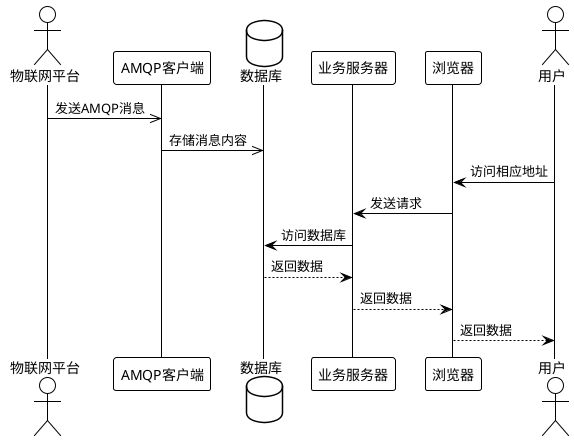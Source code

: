 @startuml
!theme plain

actor 物联网平台 as iot 
participant AMQP客户端 as amqpcli
database 数据库 as db 
participant 业务服务器 as ss 
participant 浏览器 as explore 
actor 用户 as user 

iot ->> amqpcli : 发送AMQP消息
amqpcli ->> db : 存储消息内容

user -> explore : 访问相应地址
explore -> ss : 发送请求
ss -> db : 访问数据库
db --> ss : 返回数据
ss --> explore : 返回数据
explore --> user : 返回数据

@enduml